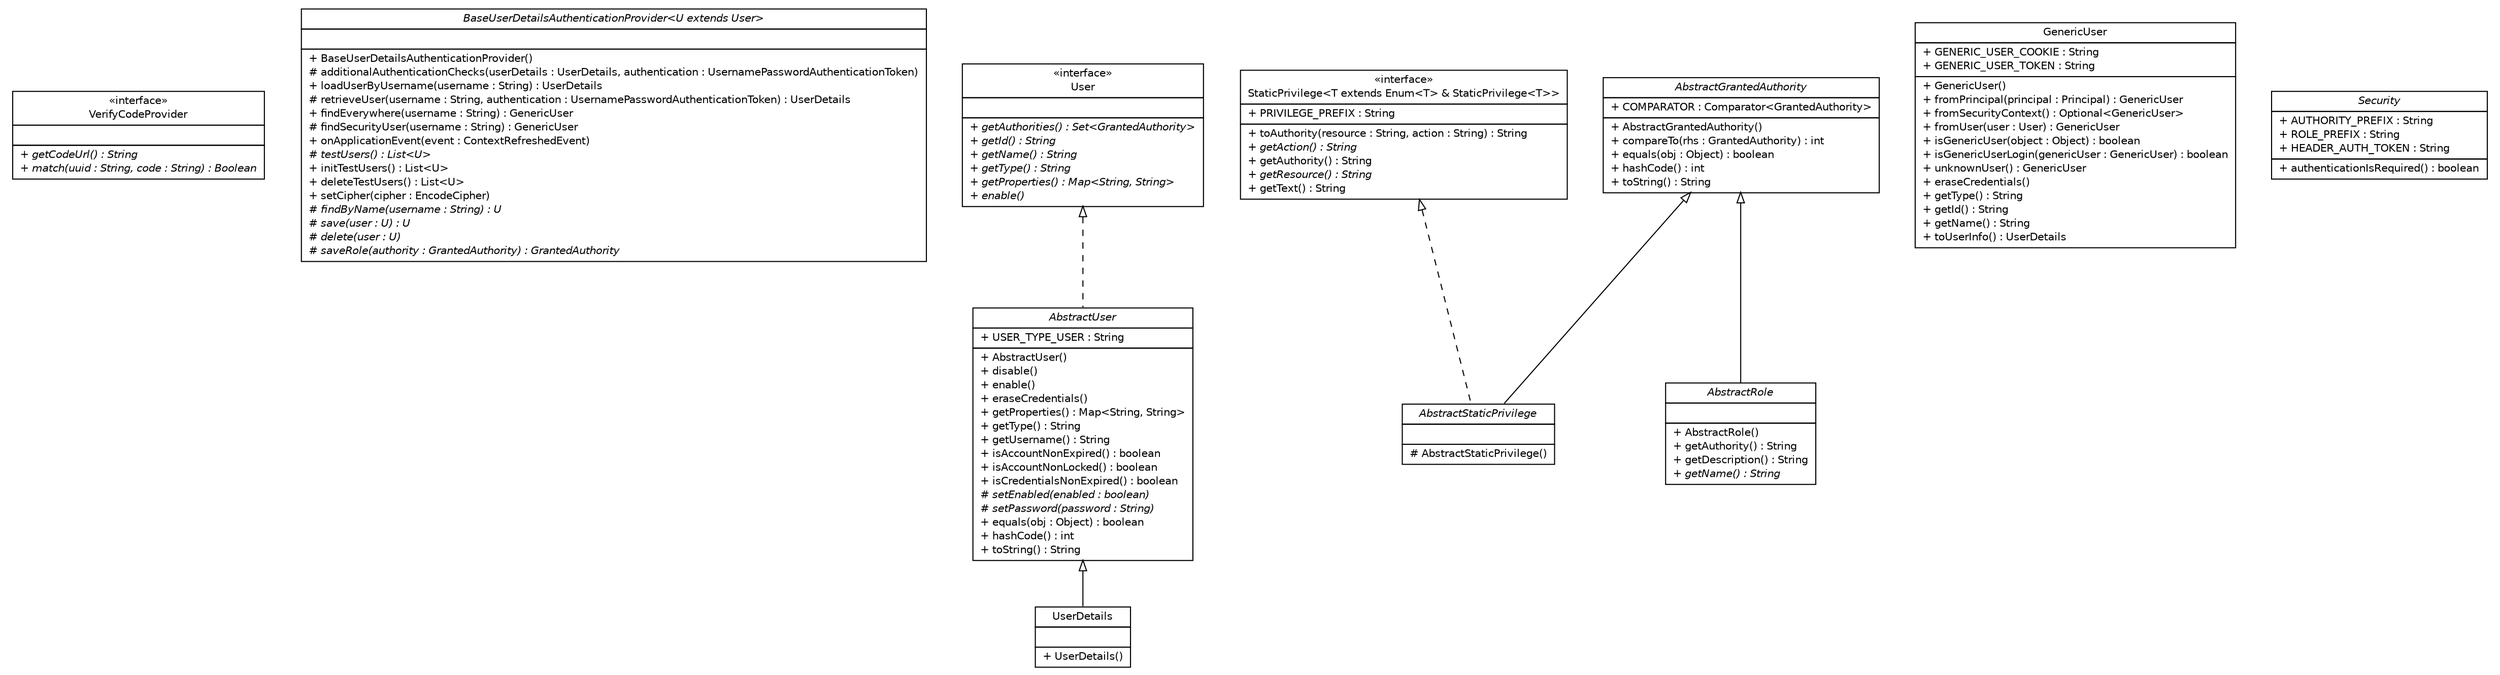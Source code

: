 #!/usr/local/bin/dot
#
# Class diagram 
# Generated by UMLGraph version R5_6-24-gf6e263 (http://www.umlgraph.org/)
#

digraph G {
	edge [fontname="Helvetica",fontsize=10,labelfontname="Helvetica",labelfontsize=10];
	node [fontname="Helvetica",fontsize=10,shape=plaintext];
	nodesep=0.25;
	ranksep=0.5;
	// cn.home1.oss.lib.security.api.VerifyCodeProvider
	c547 [label=<<table title="cn.home1.oss.lib.security.api.VerifyCodeProvider" border="0" cellborder="1" cellspacing="0" cellpadding="2" port="p" href="./VerifyCodeProvider.html">
		<tr><td><table border="0" cellspacing="0" cellpadding="1">
<tr><td align="center" balign="center"> &#171;interface&#187; </td></tr>
<tr><td align="center" balign="center"> VerifyCodeProvider </td></tr>
		</table></td></tr>
		<tr><td><table border="0" cellspacing="0" cellpadding="1">
<tr><td align="left" balign="left">  </td></tr>
		</table></td></tr>
		<tr><td><table border="0" cellspacing="0" cellpadding="1">
<tr><td align="left" balign="left"><font face="Helvetica-Oblique" point-size="10.0"> + getCodeUrl() : String </font></td></tr>
<tr><td align="left" balign="left"><font face="Helvetica-Oblique" point-size="10.0"> + match(uuid : String, code : String) : Boolean </font></td></tr>
		</table></td></tr>
		</table>>, URL="./VerifyCodeProvider.html", fontname="Helvetica", fontcolor="black", fontsize=10.0];
	// cn.home1.oss.lib.security.api.BaseUserDetailsAuthenticationProvider<U extends cn.home1.oss.lib.security.api.User>
	c548 [label=<<table title="cn.home1.oss.lib.security.api.BaseUserDetailsAuthenticationProvider" border="0" cellborder="1" cellspacing="0" cellpadding="2" port="p" href="./BaseUserDetailsAuthenticationProvider.html">
		<tr><td><table border="0" cellspacing="0" cellpadding="1">
<tr><td align="center" balign="center"><font face="Helvetica-Oblique"> BaseUserDetailsAuthenticationProvider&lt;U extends User&gt; </font></td></tr>
		</table></td></tr>
		<tr><td><table border="0" cellspacing="0" cellpadding="1">
<tr><td align="left" balign="left">  </td></tr>
		</table></td></tr>
		<tr><td><table border="0" cellspacing="0" cellpadding="1">
<tr><td align="left" balign="left"> + BaseUserDetailsAuthenticationProvider() </td></tr>
<tr><td align="left" balign="left"> # additionalAuthenticationChecks(userDetails : UserDetails, authentication : UsernamePasswordAuthenticationToken) </td></tr>
<tr><td align="left" balign="left"> + loadUserByUsername(username : String) : UserDetails </td></tr>
<tr><td align="left" balign="left"> # retrieveUser(username : String, authentication : UsernamePasswordAuthenticationToken) : UserDetails </td></tr>
<tr><td align="left" balign="left"> + findEverywhere(username : String) : GenericUser </td></tr>
<tr><td align="left" balign="left"> # findSecurityUser(username : String) : GenericUser </td></tr>
<tr><td align="left" balign="left"> + onApplicationEvent(event : ContextRefreshedEvent) </td></tr>
<tr><td align="left" balign="left"><font face="Helvetica-Oblique" point-size="10.0"> # testUsers() : List&lt;U&gt; </font></td></tr>
<tr><td align="left" balign="left"> + initTestUsers() : List&lt;U&gt; </td></tr>
<tr><td align="left" balign="left"> + deleteTestUsers() : List&lt;U&gt; </td></tr>
<tr><td align="left" balign="left"> + setCipher(cipher : EncodeCipher) </td></tr>
<tr><td align="left" balign="left"><font face="Helvetica-Oblique" point-size="10.0"> # findByName(username : String) : U </font></td></tr>
<tr><td align="left" balign="left"><font face="Helvetica-Oblique" point-size="10.0"> # save(user : U) : U </font></td></tr>
<tr><td align="left" balign="left"><font face="Helvetica-Oblique" point-size="10.0"> # delete(user : U) </font></td></tr>
<tr><td align="left" balign="left"><font face="Helvetica-Oblique" point-size="10.0"> # saveRole(authority : GrantedAuthority) : GrantedAuthority </font></td></tr>
		</table></td></tr>
		</table>>, URL="./BaseUserDetailsAuthenticationProvider.html", fontname="Helvetica", fontcolor="black", fontsize=10.0];
	// cn.home1.oss.lib.security.api.UserDetails
	c549 [label=<<table title="cn.home1.oss.lib.security.api.UserDetails" border="0" cellborder="1" cellspacing="0" cellpadding="2" port="p" href="./UserDetails.html">
		<tr><td><table border="0" cellspacing="0" cellpadding="1">
<tr><td align="center" balign="center"> UserDetails </td></tr>
		</table></td></tr>
		<tr><td><table border="0" cellspacing="0" cellpadding="1">
<tr><td align="left" balign="left">  </td></tr>
		</table></td></tr>
		<tr><td><table border="0" cellspacing="0" cellpadding="1">
<tr><td align="left" balign="left"> + UserDetails() </td></tr>
		</table></td></tr>
		</table>>, URL="./UserDetails.html", fontname="Helvetica", fontcolor="black", fontsize=10.0];
	// cn.home1.oss.lib.security.api.AbstractStaticPrivilege
	c550 [label=<<table title="cn.home1.oss.lib.security.api.AbstractStaticPrivilege" border="0" cellborder="1" cellspacing="0" cellpadding="2" port="p" href="./AbstractStaticPrivilege.html">
		<tr><td><table border="0" cellspacing="0" cellpadding="1">
<tr><td align="center" balign="center"><font face="Helvetica-Oblique"> AbstractStaticPrivilege </font></td></tr>
		</table></td></tr>
		<tr><td><table border="0" cellspacing="0" cellpadding="1">
<tr><td align="left" balign="left">  </td></tr>
		</table></td></tr>
		<tr><td><table border="0" cellspacing="0" cellpadding="1">
<tr><td align="left" balign="left"> # AbstractStaticPrivilege() </td></tr>
		</table></td></tr>
		</table>>, URL="./AbstractStaticPrivilege.html", fontname="Helvetica", fontcolor="black", fontsize=10.0];
	// cn.home1.oss.lib.security.api.AbstractRole
	c551 [label=<<table title="cn.home1.oss.lib.security.api.AbstractRole" border="0" cellborder="1" cellspacing="0" cellpadding="2" port="p" href="./AbstractRole.html">
		<tr><td><table border="0" cellspacing="0" cellpadding="1">
<tr><td align="center" balign="center"><font face="Helvetica-Oblique"> AbstractRole </font></td></tr>
		</table></td></tr>
		<tr><td><table border="0" cellspacing="0" cellpadding="1">
<tr><td align="left" balign="left">  </td></tr>
		</table></td></tr>
		<tr><td><table border="0" cellspacing="0" cellpadding="1">
<tr><td align="left" balign="left"> + AbstractRole() </td></tr>
<tr><td align="left" balign="left"> + getAuthority() : String </td></tr>
<tr><td align="left" balign="left"> + getDescription() : String </td></tr>
<tr><td align="left" balign="left"><font face="Helvetica-Oblique" point-size="10.0"> + getName() : String </font></td></tr>
		</table></td></tr>
		</table>>, URL="./AbstractRole.html", fontname="Helvetica", fontcolor="black", fontsize=10.0];
	// cn.home1.oss.lib.security.api.GenericUser
	c552 [label=<<table title="cn.home1.oss.lib.security.api.GenericUser" border="0" cellborder="1" cellspacing="0" cellpadding="2" port="p" href="./GenericUser.html">
		<tr><td><table border="0" cellspacing="0" cellpadding="1">
<tr><td align="center" balign="center"> GenericUser </td></tr>
		</table></td></tr>
		<tr><td><table border="0" cellspacing="0" cellpadding="1">
<tr><td align="left" balign="left"> + GENERIC_USER_COOKIE : String </td></tr>
<tr><td align="left" balign="left"> + GENERIC_USER_TOKEN : String </td></tr>
		</table></td></tr>
		<tr><td><table border="0" cellspacing="0" cellpadding="1">
<tr><td align="left" balign="left"> + GenericUser() </td></tr>
<tr><td align="left" balign="left"> + fromPrincipal(principal : Principal) : GenericUser </td></tr>
<tr><td align="left" balign="left"> + fromSecurityContext() : Optional&lt;GenericUser&gt; </td></tr>
<tr><td align="left" balign="left"> + fromUser(user : User) : GenericUser </td></tr>
<tr><td align="left" balign="left"> + isGenericUser(object : Object) : boolean </td></tr>
<tr><td align="left" balign="left"> + isGenericUserLogin(genericUser : GenericUser) : boolean </td></tr>
<tr><td align="left" balign="left"> + unknownUser() : GenericUser </td></tr>
<tr><td align="left" balign="left"> + eraseCredentials() </td></tr>
<tr><td align="left" balign="left"> + getType() : String </td></tr>
<tr><td align="left" balign="left"> + getId() : String </td></tr>
<tr><td align="left" balign="left"> + getName() : String </td></tr>
<tr><td align="left" balign="left"> + toUserInfo() : UserDetails </td></tr>
		</table></td></tr>
		</table>>, URL="./GenericUser.html", fontname="Helvetica", fontcolor="black", fontsize=10.0];
	// cn.home1.oss.lib.security.api.User
	c553 [label=<<table title="cn.home1.oss.lib.security.api.User" border="0" cellborder="1" cellspacing="0" cellpadding="2" port="p" href="./User.html">
		<tr><td><table border="0" cellspacing="0" cellpadding="1">
<tr><td align="center" balign="center"> &#171;interface&#187; </td></tr>
<tr><td align="center" balign="center"> User </td></tr>
		</table></td></tr>
		<tr><td><table border="0" cellspacing="0" cellpadding="1">
<tr><td align="left" balign="left">  </td></tr>
		</table></td></tr>
		<tr><td><table border="0" cellspacing="0" cellpadding="1">
<tr><td align="left" balign="left"><font face="Helvetica-Oblique" point-size="10.0"> + getAuthorities() : Set&lt;GrantedAuthority&gt; </font></td></tr>
<tr><td align="left" balign="left"><font face="Helvetica-Oblique" point-size="10.0"> + getId() : String </font></td></tr>
<tr><td align="left" balign="left"><font face="Helvetica-Oblique" point-size="10.0"> + getName() : String </font></td></tr>
<tr><td align="left" balign="left"><font face="Helvetica-Oblique" point-size="10.0"> + getType() : String </font></td></tr>
<tr><td align="left" balign="left"><font face="Helvetica-Oblique" point-size="10.0"> + getProperties() : Map&lt;String, String&gt; </font></td></tr>
<tr><td align="left" balign="left"><font face="Helvetica-Oblique" point-size="10.0"> + enable() </font></td></tr>
		</table></td></tr>
		</table>>, URL="./User.html", fontname="Helvetica", fontcolor="black", fontsize=10.0];
	// cn.home1.oss.lib.security.api.StaticPrivilege<T extends java.lang.Enum<T> & cn.home1.oss.lib.security.api.StaticPrivilege<T>>
	c554 [label=<<table title="cn.home1.oss.lib.security.api.StaticPrivilege" border="0" cellborder="1" cellspacing="0" cellpadding="2" port="p" href="./StaticPrivilege.html">
		<tr><td><table border="0" cellspacing="0" cellpadding="1">
<tr><td align="center" balign="center"> &#171;interface&#187; </td></tr>
<tr><td align="center" balign="center"> StaticPrivilege&lt;T extends Enum&lt;T&gt; &amp; StaticPrivilege&lt;T&gt;&gt; </td></tr>
		</table></td></tr>
		<tr><td><table border="0" cellspacing="0" cellpadding="1">
<tr><td align="left" balign="left"> + PRIVILEGE_PREFIX : String </td></tr>
		</table></td></tr>
		<tr><td><table border="0" cellspacing="0" cellpadding="1">
<tr><td align="left" balign="left"> + toAuthority(resource : String, action : String) : String </td></tr>
<tr><td align="left" balign="left"><font face="Helvetica-Oblique" point-size="10.0"> + getAction() : String </font></td></tr>
<tr><td align="left" balign="left"> + getAuthority() : String </td></tr>
<tr><td align="left" balign="left"><font face="Helvetica-Oblique" point-size="10.0"> + getResource() : String </font></td></tr>
<tr><td align="left" balign="left"> + getText() : String </td></tr>
		</table></td></tr>
		</table>>, URL="./StaticPrivilege.html", fontname="Helvetica", fontcolor="black", fontsize=10.0];
	// cn.home1.oss.lib.security.api.AbstractUser
	c555 [label=<<table title="cn.home1.oss.lib.security.api.AbstractUser" border="0" cellborder="1" cellspacing="0" cellpadding="2" port="p" href="./AbstractUser.html">
		<tr><td><table border="0" cellspacing="0" cellpadding="1">
<tr><td align="center" balign="center"><font face="Helvetica-Oblique"> AbstractUser </font></td></tr>
		</table></td></tr>
		<tr><td><table border="0" cellspacing="0" cellpadding="1">
<tr><td align="left" balign="left"> + USER_TYPE_USER : String </td></tr>
		</table></td></tr>
		<tr><td><table border="0" cellspacing="0" cellpadding="1">
<tr><td align="left" balign="left"> + AbstractUser() </td></tr>
<tr><td align="left" balign="left"> + disable() </td></tr>
<tr><td align="left" balign="left"> + enable() </td></tr>
<tr><td align="left" balign="left"> + eraseCredentials() </td></tr>
<tr><td align="left" balign="left"> + getProperties() : Map&lt;String, String&gt; </td></tr>
<tr><td align="left" balign="left"> + getType() : String </td></tr>
<tr><td align="left" balign="left"> + getUsername() : String </td></tr>
<tr><td align="left" balign="left"> + isAccountNonExpired() : boolean </td></tr>
<tr><td align="left" balign="left"> + isAccountNonLocked() : boolean </td></tr>
<tr><td align="left" balign="left"> + isCredentialsNonExpired() : boolean </td></tr>
<tr><td align="left" balign="left"><font face="Helvetica-Oblique" point-size="10.0"> # setEnabled(enabled : boolean) </font></td></tr>
<tr><td align="left" balign="left"><font face="Helvetica-Oblique" point-size="10.0"> # setPassword(password : String) </font></td></tr>
<tr><td align="left" balign="left"> + equals(obj : Object) : boolean </td></tr>
<tr><td align="left" balign="left"> + hashCode() : int </td></tr>
<tr><td align="left" balign="left"> + toString() : String </td></tr>
		</table></td></tr>
		</table>>, URL="./AbstractUser.html", fontname="Helvetica", fontcolor="black", fontsize=10.0];
	// cn.home1.oss.lib.security.api.AbstractGrantedAuthority
	c556 [label=<<table title="cn.home1.oss.lib.security.api.AbstractGrantedAuthority" border="0" cellborder="1" cellspacing="0" cellpadding="2" port="p" href="./AbstractGrantedAuthority.html">
		<tr><td><table border="0" cellspacing="0" cellpadding="1">
<tr><td align="center" balign="center"><font face="Helvetica-Oblique"> AbstractGrantedAuthority </font></td></tr>
		</table></td></tr>
		<tr><td><table border="0" cellspacing="0" cellpadding="1">
<tr><td align="left" balign="left"> + COMPARATOR : Comparator&lt;GrantedAuthority&gt; </td></tr>
		</table></td></tr>
		<tr><td><table border="0" cellspacing="0" cellpadding="1">
<tr><td align="left" balign="left"> + AbstractGrantedAuthority() </td></tr>
<tr><td align="left" balign="left"> + compareTo(rhs : GrantedAuthority) : int </td></tr>
<tr><td align="left" balign="left"> + equals(obj : Object) : boolean </td></tr>
<tr><td align="left" balign="left"> + hashCode() : int </td></tr>
<tr><td align="left" balign="left"> + toString() : String </td></tr>
		</table></td></tr>
		</table>>, URL="./AbstractGrantedAuthority.html", fontname="Helvetica", fontcolor="black", fontsize=10.0];
	// cn.home1.oss.lib.security.api.Security
	c557 [label=<<table title="cn.home1.oss.lib.security.api.Security" border="0" cellborder="1" cellspacing="0" cellpadding="2" port="p" href="./Security.html">
		<tr><td><table border="0" cellspacing="0" cellpadding="1">
<tr><td align="center" balign="center"><font face="Helvetica-Oblique"> Security </font></td></tr>
		</table></td></tr>
		<tr><td><table border="0" cellspacing="0" cellpadding="1">
<tr><td align="left" balign="left"> + AUTHORITY_PREFIX : String </td></tr>
<tr><td align="left" balign="left"> + ROLE_PREFIX : String </td></tr>
<tr><td align="left" balign="left"> + HEADER_AUTH_TOKEN : String </td></tr>
		</table></td></tr>
		<tr><td><table border="0" cellspacing="0" cellpadding="1">
<tr><td align="left" balign="left"> + authenticationIsRequired() : boolean </td></tr>
		</table></td></tr>
		</table>>, URL="./Security.html", fontname="Helvetica", fontcolor="black", fontsize=10.0];
	//cn.home1.oss.lib.security.api.UserDetails extends cn.home1.oss.lib.security.api.AbstractUser
	c555:p -> c549:p [dir=back,arrowtail=empty];
	//cn.home1.oss.lib.security.api.AbstractStaticPrivilege extends cn.home1.oss.lib.security.api.AbstractGrantedAuthority
	c556:p -> c550:p [dir=back,arrowtail=empty];
	//cn.home1.oss.lib.security.api.AbstractStaticPrivilege implements cn.home1.oss.lib.security.api.StaticPrivilege<T extends java.lang.Enum<T> & cn.home1.oss.lib.security.api.StaticPrivilege<T>>
	c554:p -> c550:p [dir=back,arrowtail=empty,style=dashed];
	//cn.home1.oss.lib.security.api.AbstractRole extends cn.home1.oss.lib.security.api.AbstractGrantedAuthority
	c556:p -> c551:p [dir=back,arrowtail=empty];
	//cn.home1.oss.lib.security.api.AbstractUser implements cn.home1.oss.lib.security.api.User
	c553:p -> c555:p [dir=back,arrowtail=empty,style=dashed];
}

